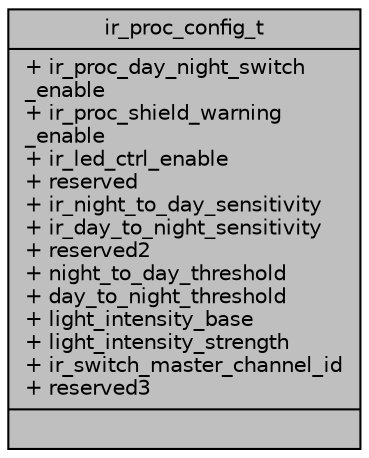 digraph "ir_proc_config_t"
{
 // INTERACTIVE_SVG=YES
 // LATEX_PDF_SIZE
  bgcolor="transparent";
  edge [fontname="Helvetica",fontsize="10",labelfontname="Helvetica",labelfontsize="10"];
  node [fontname="Helvetica",fontsize="10",shape=record];
  Node1 [label="{ir_proc_config_t\n|+ ir_proc_day_night_switch\l_enable\l+ ir_proc_shield_warning\l_enable\l+ ir_led_ctrl_enable\l+ reserved\l+ ir_night_to_day_sensitivity\l+ ir_day_to_night_sensitivity\l+ reserved2\l+ night_to_day_threshold\l+ day_to_night_threshold\l+ light_intensity_base\l+ light_intensity_strength\l+ ir_switch_master_channel_id\l+ reserved3\l|}",height=0.2,width=0.4,color="black", fillcolor="grey75", style="filled", fontcolor="black",tooltip=" "];
}
